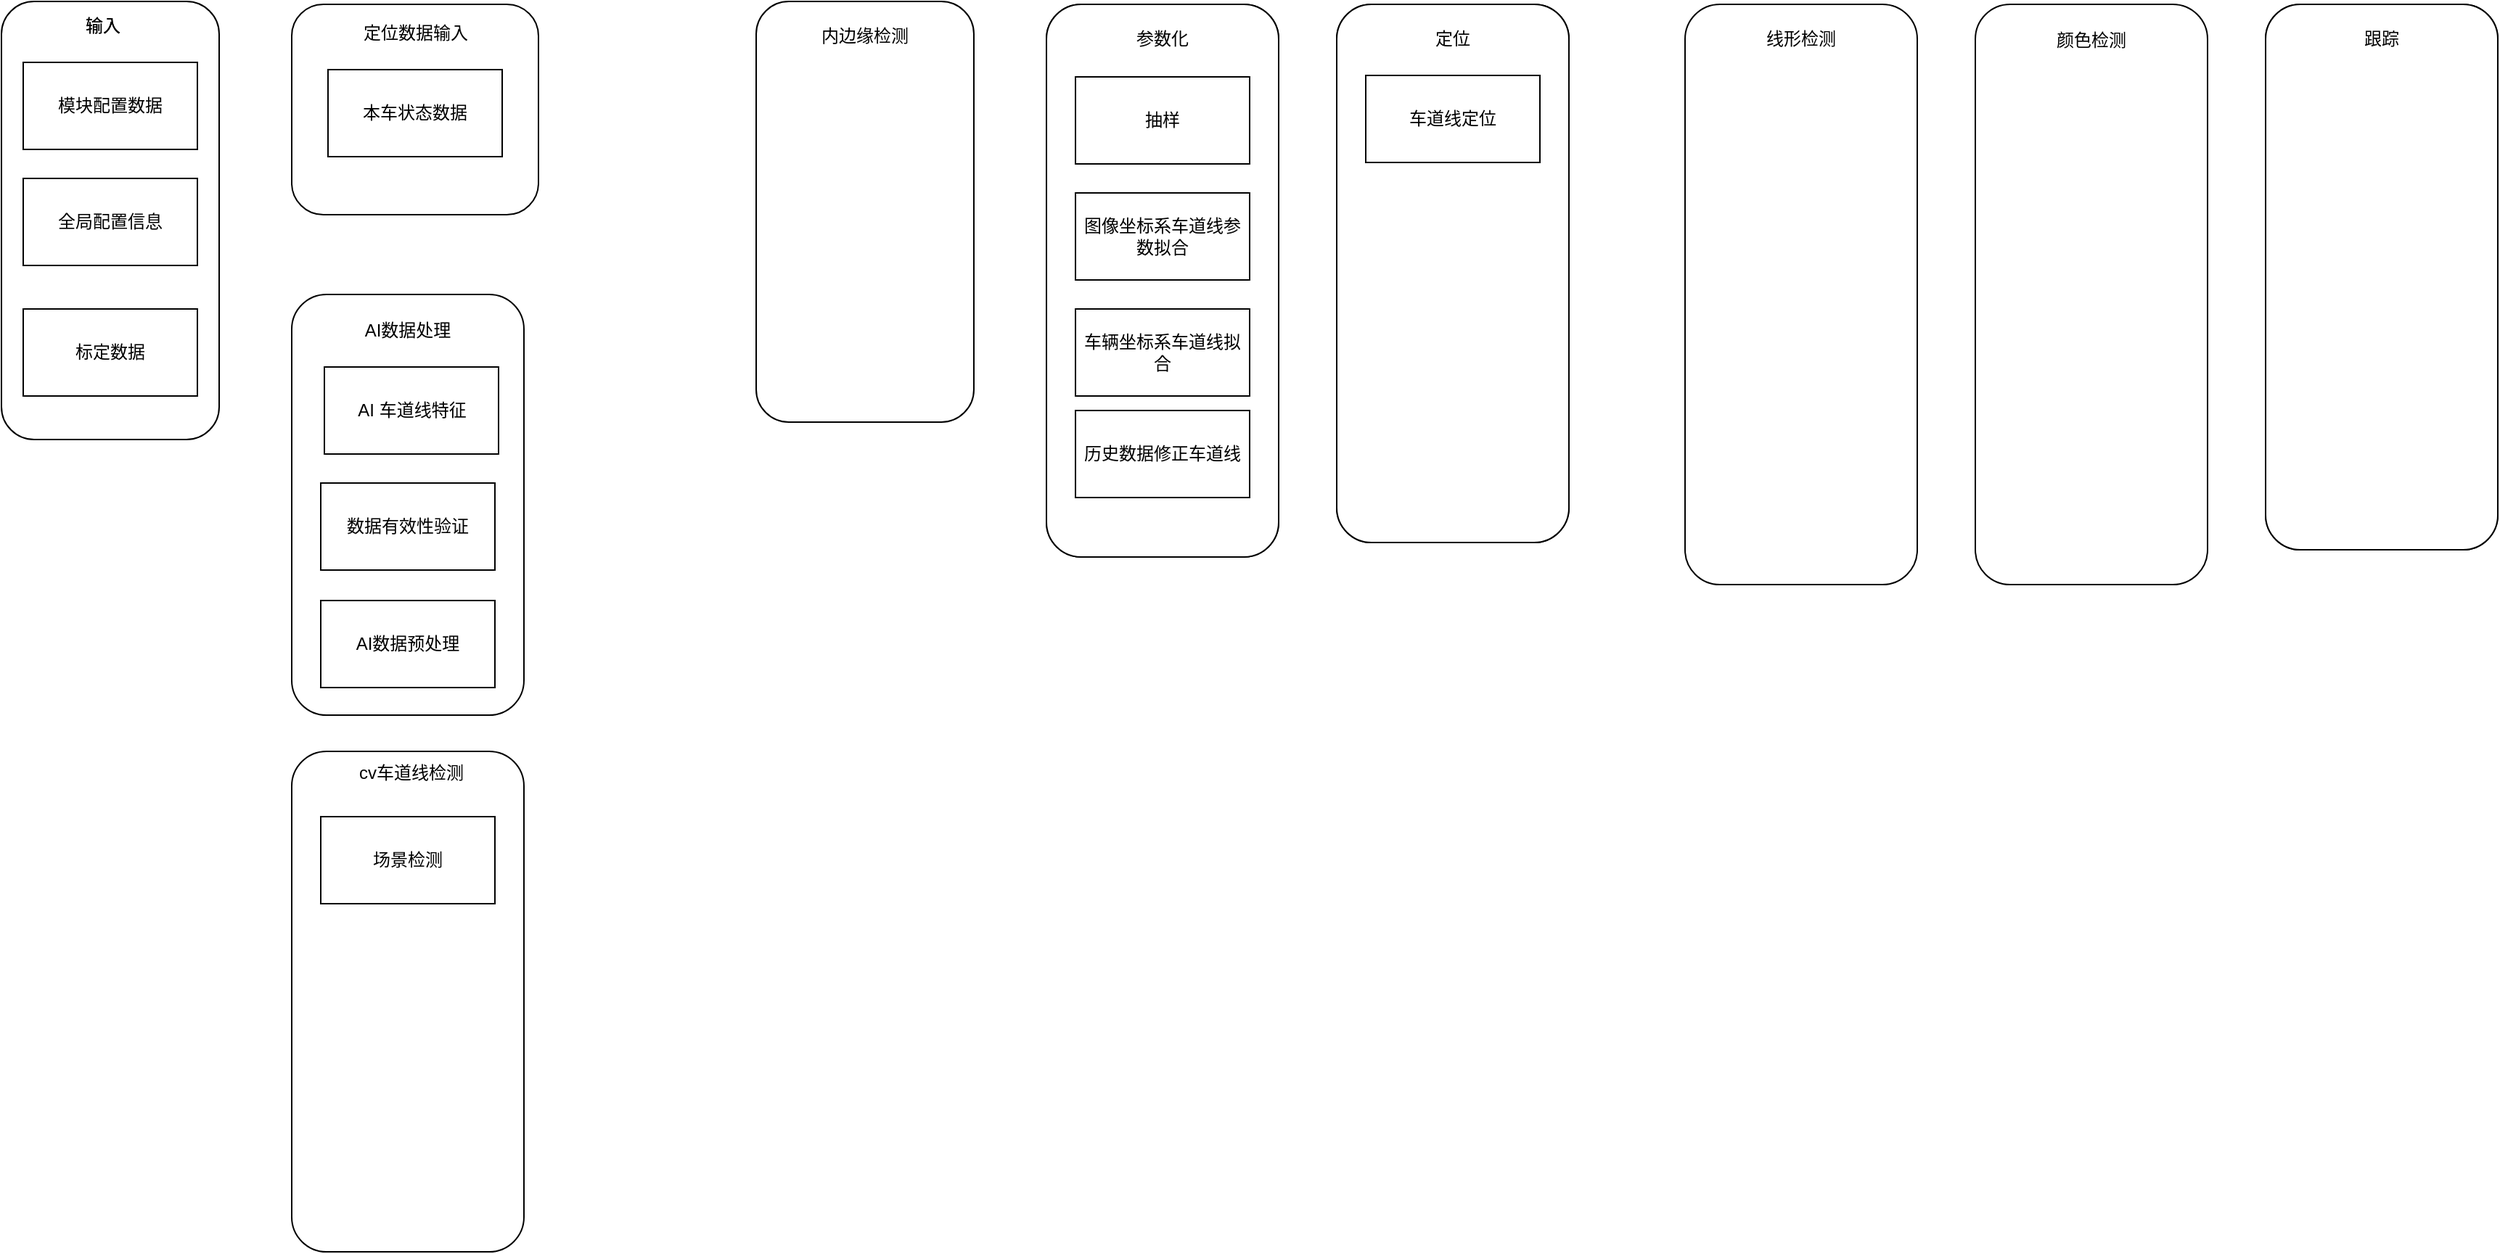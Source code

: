 <mxfile version="16.2.4" type="github">
  <diagram id="SdjUZ_nZgxTXJaho-sEl" name="第 1 页">
    <mxGraphModel dx="1038" dy="536" grid="1" gridSize="10" guides="1" tooltips="1" connect="1" arrows="1" fold="1" page="1" pageScale="1" pageWidth="827" pageHeight="1169" math="0" shadow="0">
      <root>
        <mxCell id="0" />
        <mxCell id="1" parent="0" />
        <mxCell id="K2Hh94zeVfcskBb1O2Ww-20" value="" style="rounded=1;whiteSpace=wrap;html=1;" vertex="1" parent="1">
          <mxGeometry x="320" y="80" width="170" height="145" as="geometry" />
        </mxCell>
        <mxCell id="fKOg9SKyoz2mw3y8TqCJ-18" value="" style="rounded=1;whiteSpace=wrap;html=1;" parent="1" vertex="1">
          <mxGeometry x="120" y="78" width="150" height="302" as="geometry" />
        </mxCell>
        <mxCell id="R1_P9dPjUKiN731K27Q3-38" value="" style="rounded=1;whiteSpace=wrap;html=1;" parent="1" vertex="1">
          <mxGeometry x="1680" y="80" width="160" height="376" as="geometry" />
        </mxCell>
        <mxCell id="R1_P9dPjUKiN731K27Q3-37" value="" style="rounded=1;whiteSpace=wrap;html=1;" parent="1" vertex="1">
          <mxGeometry x="1040" y="80" width="160" height="371" as="geometry" />
        </mxCell>
        <mxCell id="R1_P9dPjUKiN731K27Q3-36" value="" style="rounded=1;whiteSpace=wrap;html=1;" parent="1" vertex="1">
          <mxGeometry x="840" y="80" width="160" height="381" as="geometry" />
        </mxCell>
        <mxCell id="R1_P9dPjUKiN731K27Q3-35" value="" style="rounded=1;whiteSpace=wrap;html=1;" parent="1" vertex="1">
          <mxGeometry x="640" y="78" width="150" height="290" as="geometry" />
        </mxCell>
        <mxCell id="R1_P9dPjUKiN731K27Q3-21" value="内边缘检测" style="text;html=1;strokeColor=none;fillColor=none;align=center;verticalAlign=middle;whiteSpace=wrap;rounded=0;" parent="1" vertex="1">
          <mxGeometry x="675" y="87" width="80" height="30" as="geometry" />
        </mxCell>
        <mxCell id="R1_P9dPjUKiN731K27Q3-23" value="参数化" style="text;html=1;strokeColor=none;fillColor=none;align=center;verticalAlign=middle;whiteSpace=wrap;rounded=0;" parent="1" vertex="1">
          <mxGeometry x="890" y="89" width="60" height="30" as="geometry" />
        </mxCell>
        <mxCell id="R1_P9dPjUKiN731K27Q3-24" value="抽样" style="rounded=0;whiteSpace=wrap;html=1;" parent="1" vertex="1">
          <mxGeometry x="860" y="130" width="120" height="60" as="geometry" />
        </mxCell>
        <mxCell id="R1_P9dPjUKiN731K27Q3-25" value="图像坐标系车道线参数拟合" style="rounded=0;whiteSpace=wrap;html=1;" parent="1" vertex="1">
          <mxGeometry x="860" y="210" width="120" height="60" as="geometry" />
        </mxCell>
        <mxCell id="R1_P9dPjUKiN731K27Q3-26" value="车辆坐标系车道线拟合" style="rounded=0;whiteSpace=wrap;html=1;" parent="1" vertex="1">
          <mxGeometry x="860" y="290" width="120" height="60" as="geometry" />
        </mxCell>
        <mxCell id="R1_P9dPjUKiN731K27Q3-27" value="历史数据修正车道线" style="rounded=0;whiteSpace=wrap;html=1;" parent="1" vertex="1">
          <mxGeometry x="860" y="360" width="120" height="60" as="geometry" />
        </mxCell>
        <mxCell id="R1_P9dPjUKiN731K27Q3-29" value="定位" style="text;html=1;strokeColor=none;fillColor=none;align=center;verticalAlign=middle;whiteSpace=wrap;rounded=0;" parent="1" vertex="1">
          <mxGeometry x="1090" y="89" width="60" height="30" as="geometry" />
        </mxCell>
        <mxCell id="R1_P9dPjUKiN731K27Q3-30" value="车道线定位" style="rounded=0;whiteSpace=wrap;html=1;" parent="1" vertex="1">
          <mxGeometry x="1060" y="129" width="120" height="60" as="geometry" />
        </mxCell>
        <mxCell id="R1_P9dPjUKiN731K27Q3-32" value="跟踪" style="text;html=1;strokeColor=none;fillColor=none;align=center;verticalAlign=middle;whiteSpace=wrap;rounded=0;" parent="1" vertex="1">
          <mxGeometry x="1730" y="89" width="60" height="30" as="geometry" />
        </mxCell>
        <mxCell id="R1_P9dPjUKiN731K27Q3-42" value="输入" style="text;html=1;strokeColor=none;fillColor=none;align=center;verticalAlign=middle;whiteSpace=wrap;rounded=0;" parent="1" vertex="1">
          <mxGeometry x="160" y="80" width="60" height="30" as="geometry" />
        </mxCell>
        <mxCell id="fKOg9SKyoz2mw3y8TqCJ-1" value="" style="rounded=1;whiteSpace=wrap;html=1;" parent="1" vertex="1">
          <mxGeometry x="1680" y="80" width="160" height="376" as="geometry" />
        </mxCell>
        <mxCell id="fKOg9SKyoz2mw3y8TqCJ-2" value="" style="rounded=1;whiteSpace=wrap;html=1;" parent="1" vertex="1">
          <mxGeometry x="1040" y="80" width="160" height="371" as="geometry" />
        </mxCell>
        <mxCell id="fKOg9SKyoz2mw3y8TqCJ-3" value="" style="rounded=1;whiteSpace=wrap;html=1;" parent="1" vertex="1">
          <mxGeometry x="840" y="80" width="160" height="381" as="geometry" />
        </mxCell>
        <mxCell id="fKOg9SKyoz2mw3y8TqCJ-9" value="参数化" style="text;html=1;strokeColor=none;fillColor=none;align=center;verticalAlign=middle;whiteSpace=wrap;rounded=0;" parent="1" vertex="1">
          <mxGeometry x="890" y="89" width="60" height="30" as="geometry" />
        </mxCell>
        <mxCell id="fKOg9SKyoz2mw3y8TqCJ-10" value="抽样" style="rounded=0;whiteSpace=wrap;html=1;" parent="1" vertex="1">
          <mxGeometry x="860" y="130" width="120" height="60" as="geometry" />
        </mxCell>
        <mxCell id="fKOg9SKyoz2mw3y8TqCJ-11" value="图像坐标系车道线参数拟合" style="rounded=0;whiteSpace=wrap;html=1;" parent="1" vertex="1">
          <mxGeometry x="860" y="210" width="120" height="60" as="geometry" />
        </mxCell>
        <mxCell id="fKOg9SKyoz2mw3y8TqCJ-12" value="车辆坐标系车道线拟合" style="rounded=0;whiteSpace=wrap;html=1;" parent="1" vertex="1">
          <mxGeometry x="860" y="290" width="120" height="60" as="geometry" />
        </mxCell>
        <mxCell id="fKOg9SKyoz2mw3y8TqCJ-13" value="历史数据修正车道线" style="rounded=0;whiteSpace=wrap;html=1;" parent="1" vertex="1">
          <mxGeometry x="860" y="360" width="120" height="60" as="geometry" />
        </mxCell>
        <mxCell id="fKOg9SKyoz2mw3y8TqCJ-14" value="定位" style="text;html=1;strokeColor=none;fillColor=none;align=center;verticalAlign=middle;whiteSpace=wrap;rounded=0;" parent="1" vertex="1">
          <mxGeometry x="1090" y="89" width="60" height="30" as="geometry" />
        </mxCell>
        <mxCell id="fKOg9SKyoz2mw3y8TqCJ-15" value="车道线定位" style="rounded=0;whiteSpace=wrap;html=1;" parent="1" vertex="1">
          <mxGeometry x="1060" y="129" width="120" height="60" as="geometry" />
        </mxCell>
        <mxCell id="fKOg9SKyoz2mw3y8TqCJ-16" value="跟踪" style="text;html=1;strokeColor=none;fillColor=none;align=center;verticalAlign=middle;whiteSpace=wrap;rounded=0;" parent="1" vertex="1">
          <mxGeometry x="1730" y="89" width="60" height="30" as="geometry" />
        </mxCell>
        <mxCell id="fKOg9SKyoz2mw3y8TqCJ-19" value="输入" style="text;html=1;strokeColor=none;fillColor=none;align=center;verticalAlign=middle;whiteSpace=wrap;rounded=0;" parent="1" vertex="1">
          <mxGeometry x="160" y="80" width="60" height="30" as="geometry" />
        </mxCell>
        <mxCell id="JcJchZ4IYqSIbsga3KMb-3" value="" style="rounded=1;whiteSpace=wrap;html=1;" parent="1" vertex="1">
          <mxGeometry x="1280" y="80" width="160" height="400" as="geometry" />
        </mxCell>
        <mxCell id="JcJchZ4IYqSIbsga3KMb-4" value="线形检测" style="text;html=1;strokeColor=none;fillColor=none;align=center;verticalAlign=middle;whiteSpace=wrap;rounded=0;" parent="1" vertex="1">
          <mxGeometry x="1330" y="89" width="60" height="30" as="geometry" />
        </mxCell>
        <mxCell id="JcJchZ4IYqSIbsga3KMb-5" value="" style="rounded=1;whiteSpace=wrap;html=1;" parent="1" vertex="1">
          <mxGeometry x="1480" y="80" width="160" height="400" as="geometry" />
        </mxCell>
        <mxCell id="JcJchZ4IYqSIbsga3KMb-6" value="颜色检测" style="text;html=1;strokeColor=none;fillColor=none;align=center;verticalAlign=middle;whiteSpace=wrap;rounded=0;" parent="1" vertex="1">
          <mxGeometry x="1530" y="90" width="60" height="30" as="geometry" />
        </mxCell>
        <mxCell id="JcJchZ4IYqSIbsga3KMb-7" value="" style="rounded=1;whiteSpace=wrap;html=1;" parent="1" vertex="1">
          <mxGeometry x="320" y="595" width="160" height="345" as="geometry" />
        </mxCell>
        <mxCell id="K2Hh94zeVfcskBb1O2Ww-1" value="cv车道线检测" style="text;html=1;strokeColor=none;fillColor=none;align=center;verticalAlign=middle;whiteSpace=wrap;rounded=0;" vertex="1" parent="1">
          <mxGeometry x="360" y="595" width="85" height="30" as="geometry" />
        </mxCell>
        <mxCell id="K2Hh94zeVfcskBb1O2Ww-13" value="模块配置数据" style="rounded=0;whiteSpace=wrap;html=1;" vertex="1" parent="1">
          <mxGeometry x="135" y="120" width="120" height="60" as="geometry" />
        </mxCell>
        <mxCell id="K2Hh94zeVfcskBb1O2Ww-14" value="全局配置信息" style="rounded=0;whiteSpace=wrap;html=1;" vertex="1" parent="1">
          <mxGeometry x="135" y="200" width="120" height="60" as="geometry" />
        </mxCell>
        <mxCell id="K2Hh94zeVfcskBb1O2Ww-17" value="标定数据" style="rounded=0;whiteSpace=wrap;html=1;" vertex="1" parent="1">
          <mxGeometry x="135" y="290" width="120" height="60" as="geometry" />
        </mxCell>
        <mxCell id="K2Hh94zeVfcskBb1O2Ww-18" value="" style="group" vertex="1" connectable="0" parent="1">
          <mxGeometry x="320" y="280" width="160" height="290" as="geometry" />
        </mxCell>
        <mxCell id="R1_P9dPjUKiN731K27Q3-34" value="" style="rounded=1;whiteSpace=wrap;html=1;" parent="K2Hh94zeVfcskBb1O2Ww-18" vertex="1">
          <mxGeometry width="160" height="290" as="geometry" />
        </mxCell>
        <mxCell id="R1_P9dPjUKiN731K27Q3-12" value="AI数据预处理" style="rounded=0;whiteSpace=wrap;html=1;" parent="K2Hh94zeVfcskBb1O2Ww-18" vertex="1">
          <mxGeometry x="20" y="211" width="120" height="60" as="geometry" />
        </mxCell>
        <mxCell id="R1_P9dPjUKiN731K27Q3-39" value="数据有效性验证" style="rounded=0;whiteSpace=wrap;html=1;" parent="K2Hh94zeVfcskBb1O2Ww-18" vertex="1">
          <mxGeometry x="20" y="130" width="120" height="60" as="geometry" />
        </mxCell>
        <mxCell id="fKOg9SKyoz2mw3y8TqCJ-6" value="AI数据处理" style="text;html=1;strokeColor=none;fillColor=none;align=center;verticalAlign=middle;whiteSpace=wrap;rounded=0;" parent="K2Hh94zeVfcskBb1O2Ww-18" vertex="1">
          <mxGeometry x="40" y="10" width="80" height="30" as="geometry" />
        </mxCell>
        <mxCell id="K2Hh94zeVfcskBb1O2Ww-15" value="AI 车道线特征" style="rounded=0;whiteSpace=wrap;html=1;" vertex="1" parent="K2Hh94zeVfcskBb1O2Ww-18">
          <mxGeometry x="22.5" y="50" width="120" height="60" as="geometry" />
        </mxCell>
        <mxCell id="K2Hh94zeVfcskBb1O2Ww-19" value="本车状态数据" style="rounded=0;whiteSpace=wrap;html=1;" vertex="1" parent="1">
          <mxGeometry x="345" y="125" width="120" height="60" as="geometry" />
        </mxCell>
        <mxCell id="K2Hh94zeVfcskBb1O2Ww-21" value="定位数据输入" style="text;html=1;strokeColor=none;fillColor=none;align=center;verticalAlign=middle;whiteSpace=wrap;rounded=0;" vertex="1" parent="1">
          <mxGeometry x="362.5" y="85" width="85" height="30" as="geometry" />
        </mxCell>
        <mxCell id="K2Hh94zeVfcskBb1O2Ww-24" value="场景检测" style="rounded=0;whiteSpace=wrap;html=1;" vertex="1" parent="1">
          <mxGeometry x="340" y="640" width="120" height="60" as="geometry" />
        </mxCell>
      </root>
    </mxGraphModel>
  </diagram>
</mxfile>
